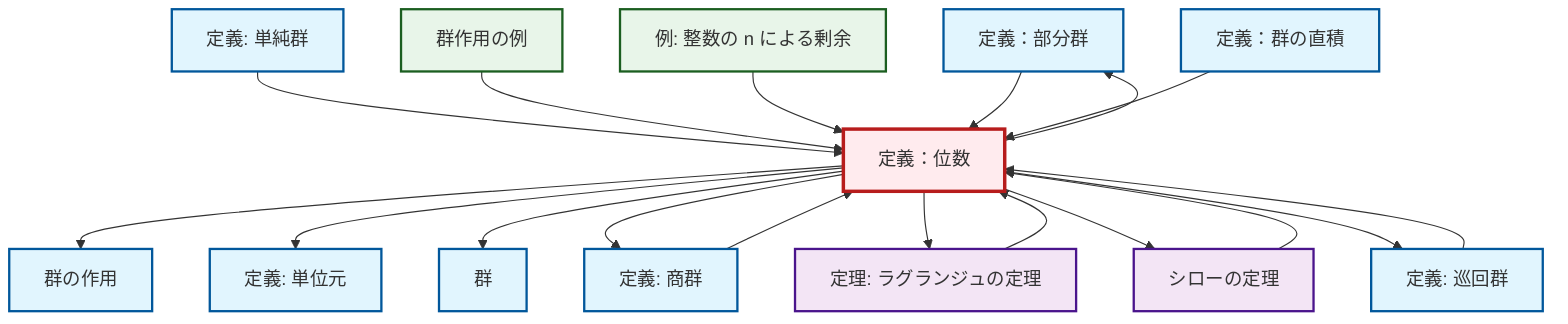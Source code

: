 graph TD
    classDef definition fill:#e1f5fe,stroke:#01579b,stroke-width:2px
    classDef theorem fill:#f3e5f5,stroke:#4a148c,stroke-width:2px
    classDef axiom fill:#fff3e0,stroke:#e65100,stroke-width:2px
    classDef example fill:#e8f5e9,stroke:#1b5e20,stroke-width:2px
    classDef current fill:#ffebee,stroke:#b71c1c,stroke-width:3px
    def-subgroup["定義：部分群"]:::definition
    ex-group-action-examples["群作用の例"]:::example
    thm-sylow["シローの定理"]:::theorem
    thm-lagrange["定理: ラグランジュの定理"]:::theorem
    def-direct-product["定義：群の直積"]:::definition
    def-order["定義：位数"]:::definition
    ex-quotient-integers-mod-n["例: 整数の n による剰余"]:::example
    def-identity-element["定義: 単位元"]:::definition
    def-cyclic-group["定義: 巡回群"]:::definition
    def-simple-group["定義: 単純群"]:::definition
    def-quotient-group["定義: 商群"]:::definition
    def-group-action["群の作用"]:::definition
    def-group["群"]:::definition
    def-simple-group --> def-order
    def-quotient-group --> def-order
    def-order --> def-group-action
    def-order --> def-identity-element
    thm-lagrange --> def-order
    def-order --> def-group
    ex-group-action-examples --> def-order
    thm-sylow --> def-order
    ex-quotient-integers-mod-n --> def-order
    def-order --> def-quotient-group
    def-order --> def-subgroup
    def-order --> thm-lagrange
    def-order --> thm-sylow
    def-subgroup --> def-order
    def-direct-product --> def-order
    def-cyclic-group --> def-order
    def-order --> def-cyclic-group
    class def-order current